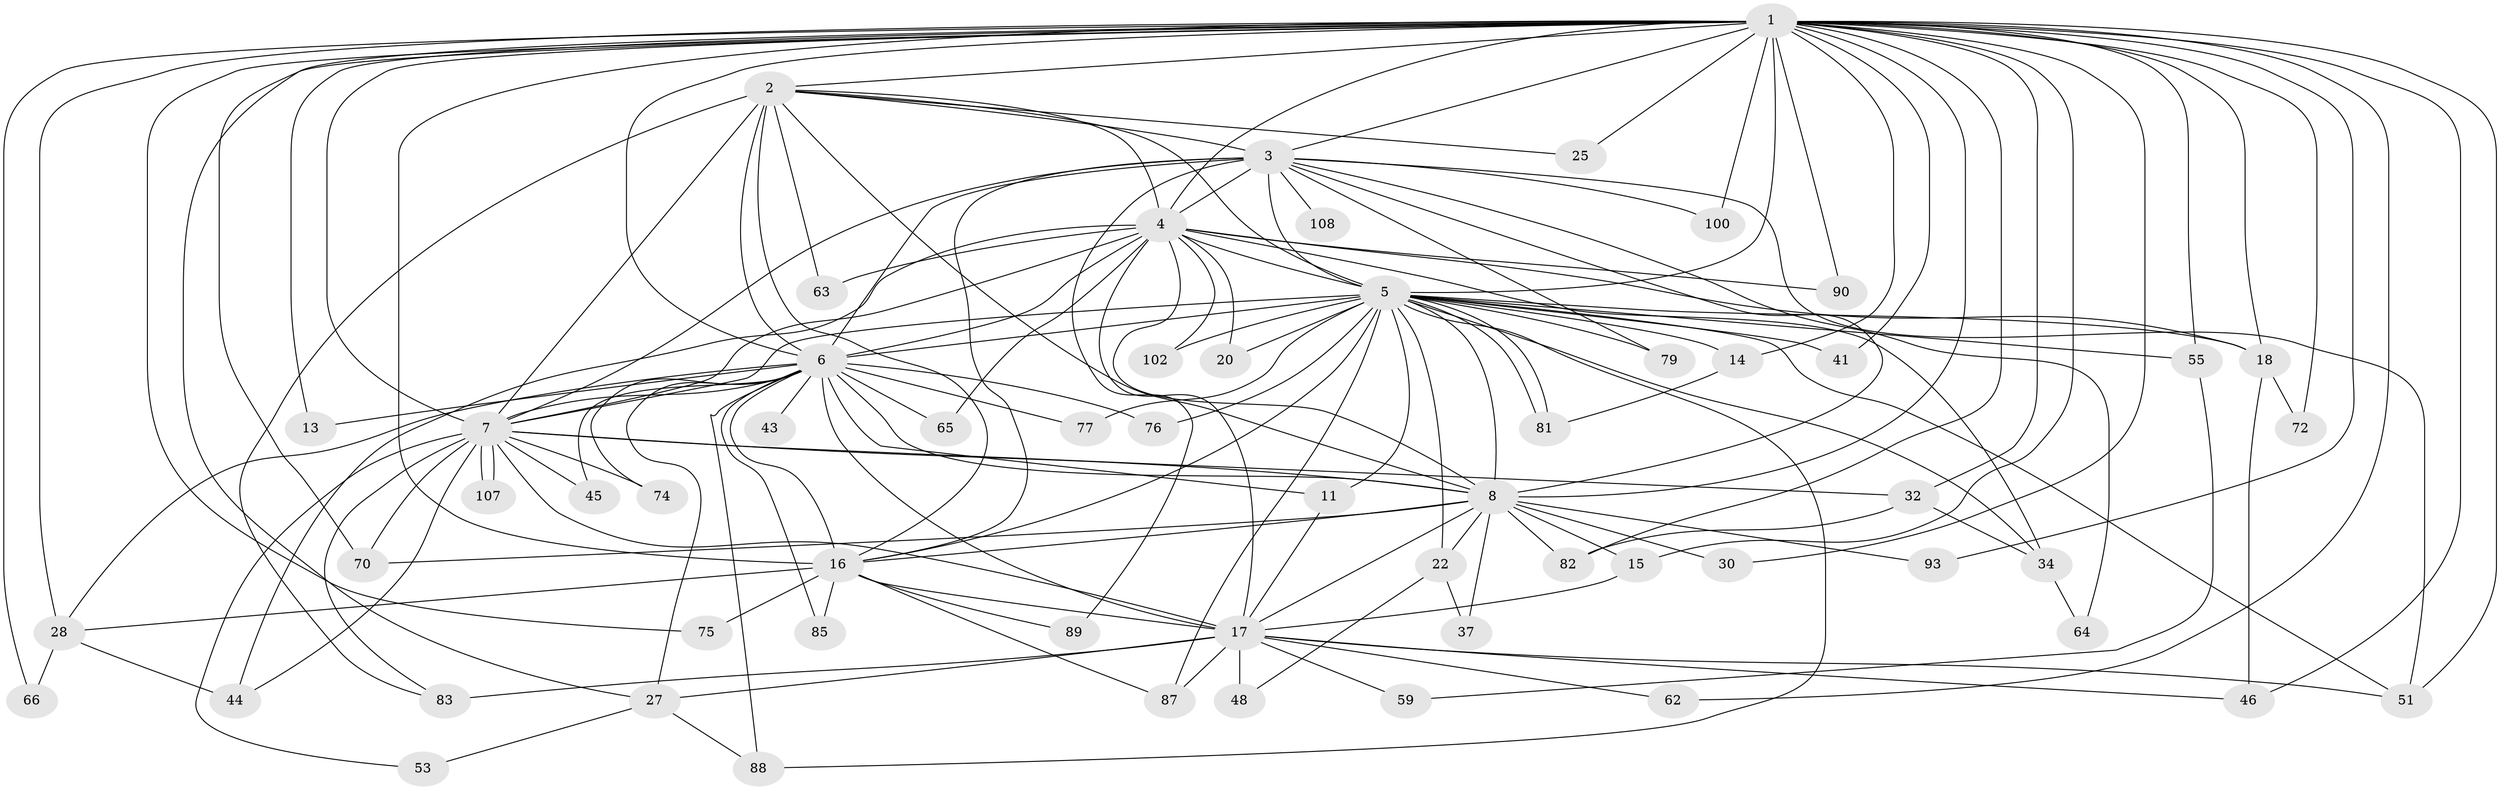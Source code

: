 // original degree distribution, {37: 0.008403361344537815, 18: 0.01680672268907563, 14: 0.008403361344537815, 20: 0.008403361344537815, 32: 0.008403361344537815, 26: 0.008403361344537815, 22: 0.008403361344537815, 16: 0.008403361344537815, 13: 0.008403361344537815, 3: 0.2184873949579832, 2: 0.5210084033613446, 9: 0.008403361344537815, 10: 0.008403361344537815, 4: 0.08403361344537816, 7: 0.008403361344537815, 6: 0.01680672268907563, 5: 0.05042016806722689}
// Generated by graph-tools (version 1.1) at 2025/14/03/09/25 04:14:10]
// undirected, 59 vertices, 151 edges
graph export_dot {
graph [start="1"]
  node [color=gray90,style=filled];
  1;
  2;
  3 [super="+10+54"];
  4;
  5 [super="+12+56+49"];
  6 [super="+40+21+9+109+31"];
  7 [super="+69+24"];
  8 [super="+42"];
  11 [super="+33"];
  13;
  14;
  15;
  16 [super="+73+38+95+35+71+78+60"];
  17 [super="+50+26"];
  18 [super="+98"];
  20;
  22;
  25;
  27;
  28;
  30;
  32;
  34 [super="+61"];
  37;
  41;
  43;
  44 [super="+101"];
  45;
  46;
  48;
  51 [super="+68+52"];
  53;
  55;
  59;
  62;
  63;
  64;
  65;
  66;
  70 [super="+86"];
  72;
  74;
  75;
  76;
  77;
  79;
  81 [super="+103"];
  82 [super="+106"];
  83 [super="+91"];
  85;
  87 [super="+110"];
  88;
  89;
  90;
  93;
  100;
  102;
  107;
  108;
  1 -- 2;
  1 -- 3 [weight=2];
  1 -- 4;
  1 -- 5 [weight=3];
  1 -- 6 [weight=2];
  1 -- 7;
  1 -- 8 [weight=2];
  1 -- 13;
  1 -- 14;
  1 -- 15;
  1 -- 16 [weight=3];
  1 -- 25;
  1 -- 27;
  1 -- 28;
  1 -- 30;
  1 -- 32;
  1 -- 41;
  1 -- 46;
  1 -- 51;
  1 -- 55;
  1 -- 62;
  1 -- 66;
  1 -- 72;
  1 -- 75;
  1 -- 82;
  1 -- 90;
  1 -- 93;
  1 -- 100;
  1 -- 18;
  1 -- 70;
  2 -- 3 [weight=2];
  2 -- 4;
  2 -- 5;
  2 -- 6 [weight=6];
  2 -- 7;
  2 -- 8;
  2 -- 16 [weight=2];
  2 -- 25;
  2 -- 63;
  2 -- 83;
  3 -- 4 [weight=2];
  3 -- 5 [weight=2];
  3 -- 6 [weight=5];
  3 -- 7 [weight=3];
  3 -- 8 [weight=2];
  3 -- 64;
  3 -- 79;
  3 -- 89;
  3 -- 108;
  3 -- 51;
  3 -- 16;
  3 -- 100;
  4 -- 5;
  4 -- 6 [weight=3];
  4 -- 7;
  4 -- 8;
  4 -- 17 [weight=2];
  4 -- 18;
  4 -- 20;
  4 -- 34;
  4 -- 44;
  4 -- 63;
  4 -- 65;
  4 -- 90;
  4 -- 102;
  5 -- 6 [weight=3];
  5 -- 7 [weight=5];
  5 -- 8 [weight=2];
  5 -- 11;
  5 -- 14;
  5 -- 18;
  5 -- 20;
  5 -- 22;
  5 -- 34;
  5 -- 41;
  5 -- 55;
  5 -- 77;
  5 -- 79;
  5 -- 81;
  5 -- 81;
  5 -- 88;
  5 -- 102;
  5 -- 16;
  5 -- 87;
  5 -- 51;
  5 -- 76;
  6 -- 7 [weight=4];
  6 -- 8 [weight=4];
  6 -- 11;
  6 -- 13;
  6 -- 77;
  6 -- 65;
  6 -- 74;
  6 -- 76;
  6 -- 85;
  6 -- 88;
  6 -- 27;
  6 -- 28;
  6 -- 43 [weight=2];
  6 -- 45;
  6 -- 16;
  6 -- 17 [weight=2];
  7 -- 8;
  7 -- 17 [weight=3];
  7 -- 32;
  7 -- 44;
  7 -- 45;
  7 -- 70;
  7 -- 74;
  7 -- 83;
  7 -- 107;
  7 -- 107;
  7 -- 53;
  8 -- 15;
  8 -- 22;
  8 -- 30;
  8 -- 37;
  8 -- 70;
  8 -- 93;
  8 -- 82;
  8 -- 16;
  8 -- 17;
  11 -- 17 [weight=2];
  14 -- 81;
  15 -- 17;
  16 -- 75;
  16 -- 28;
  16 -- 87;
  16 -- 85;
  16 -- 89;
  16 -- 17 [weight=2];
  17 -- 46;
  17 -- 48 [weight=2];
  17 -- 83 [weight=2];
  17 -- 87;
  17 -- 51;
  17 -- 27;
  17 -- 59;
  17 -- 62;
  18 -- 72;
  18 -- 46;
  22 -- 37;
  22 -- 48;
  27 -- 53;
  27 -- 88;
  28 -- 66;
  28 -- 44;
  32 -- 82;
  32 -- 34;
  34 -- 64;
  55 -- 59;
}
